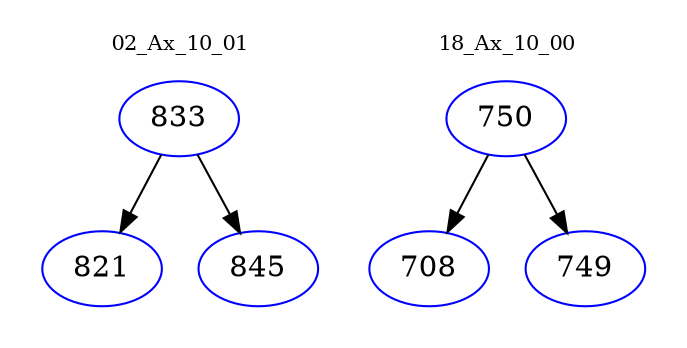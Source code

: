 digraph{
subgraph cluster_0 {
color = white
label = "02_Ax_10_01";
fontsize=10;
T0_833 [label="833", color="blue"]
T0_833 -> T0_821 [color="black"]
T0_821 [label="821", color="blue"]
T0_833 -> T0_845 [color="black"]
T0_845 [label="845", color="blue"]
}
subgraph cluster_1 {
color = white
label = "18_Ax_10_00";
fontsize=10;
T1_750 [label="750", color="blue"]
T1_750 -> T1_708 [color="black"]
T1_708 [label="708", color="blue"]
T1_750 -> T1_749 [color="black"]
T1_749 [label="749", color="blue"]
}
}
